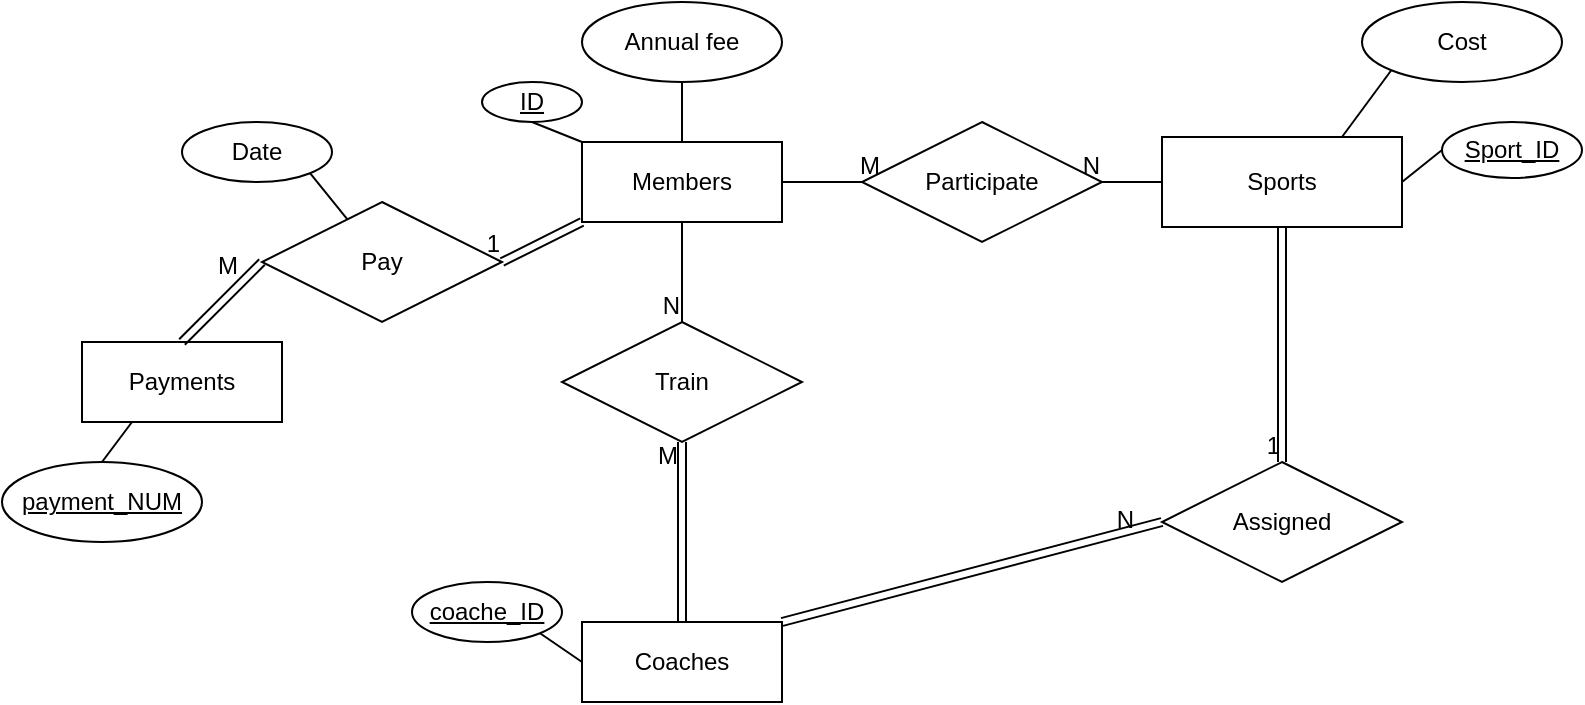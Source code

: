 <mxfile version="26.1.1">
  <diagram id="R2lEEEUBdFMjLlhIrx00" name="Page-1">
    <mxGraphModel dx="969" dy="527" grid="1" gridSize="10" guides="1" tooltips="1" connect="1" arrows="1" fold="1" page="1" pageScale="1" pageWidth="850" pageHeight="1100" math="0" shadow="0" extFonts="Permanent Marker^https://fonts.googleapis.com/css?family=Permanent+Marker">
      <root>
        <mxCell id="0" />
        <mxCell id="1" parent="0" />
        <mxCell id="nX23keiDJBeubQGcytjA-4" value="Sports" style="rounded=0;whiteSpace=wrap;html=1;" vertex="1" parent="1">
          <mxGeometry x="600" y="157.5" width="120" height="45" as="geometry" />
        </mxCell>
        <mxCell id="nX23keiDJBeubQGcytjA-8" value="Members" style="whiteSpace=wrap;html=1;align=center;" vertex="1" parent="1">
          <mxGeometry x="310" y="160" width="100" height="40" as="geometry" />
        </mxCell>
        <mxCell id="nX23keiDJBeubQGcytjA-9" value="Annual fee" style="ellipse;whiteSpace=wrap;html=1;align=center;" vertex="1" parent="1">
          <mxGeometry x="310" y="90" width="100" height="40" as="geometry" />
        </mxCell>
        <mxCell id="nX23keiDJBeubQGcytjA-11" value="" style="endArrow=none;html=1;rounded=0;exitX=0.5;exitY=1;exitDx=0;exitDy=0;entryX=0.5;entryY=0;entryDx=0;entryDy=0;" edge="1" parent="1" source="nX23keiDJBeubQGcytjA-9" target="nX23keiDJBeubQGcytjA-8">
          <mxGeometry relative="1" as="geometry">
            <mxPoint x="130" y="190" as="sourcePoint" />
            <mxPoint x="290" y="190" as="targetPoint" />
          </mxGeometry>
        </mxCell>
        <mxCell id="nX23keiDJBeubQGcytjA-13" value="Pay" style="shape=rhombus;perimeter=rhombusPerimeter;whiteSpace=wrap;html=1;align=center;" vertex="1" parent="1">
          <mxGeometry x="150" y="190" width="120" height="60" as="geometry" />
        </mxCell>
        <mxCell id="nX23keiDJBeubQGcytjA-21" value="Cost" style="ellipse;whiteSpace=wrap;html=1;align=center;" vertex="1" parent="1">
          <mxGeometry x="700" y="90" width="100" height="40" as="geometry" />
        </mxCell>
        <mxCell id="nX23keiDJBeubQGcytjA-22" value="" style="endArrow=none;html=1;rounded=0;entryX=0;entryY=1;entryDx=0;entryDy=0;exitX=0.75;exitY=0;exitDx=0;exitDy=0;" edge="1" parent="1" source="nX23keiDJBeubQGcytjA-4" target="nX23keiDJBeubQGcytjA-21">
          <mxGeometry relative="1" as="geometry">
            <mxPoint x="350" y="190" as="sourcePoint" />
            <mxPoint x="510" y="190" as="targetPoint" />
          </mxGeometry>
        </mxCell>
        <mxCell id="nX23keiDJBeubQGcytjA-23" value="Participate" style="shape=rhombus;perimeter=rhombusPerimeter;whiteSpace=wrap;html=1;align=center;" vertex="1" parent="1">
          <mxGeometry x="450" y="150" width="120" height="60" as="geometry" />
        </mxCell>
        <mxCell id="nX23keiDJBeubQGcytjA-25" value="" style="endArrow=none;html=1;rounded=0;exitX=1;exitY=0.5;exitDx=0;exitDy=0;entryX=0;entryY=0.5;entryDx=0;entryDy=0;" edge="1" parent="1" source="nX23keiDJBeubQGcytjA-8" target="nX23keiDJBeubQGcytjA-23">
          <mxGeometry relative="1" as="geometry">
            <mxPoint x="240" y="190" as="sourcePoint" />
            <mxPoint x="280" y="190" as="targetPoint" />
          </mxGeometry>
        </mxCell>
        <mxCell id="nX23keiDJBeubQGcytjA-26" value="M" style="resizable=0;html=1;whiteSpace=wrap;align=right;verticalAlign=bottom;" connectable="0" vertex="1" parent="nX23keiDJBeubQGcytjA-25">
          <mxGeometry x="1" relative="1" as="geometry">
            <mxPoint x="10" as="offset" />
          </mxGeometry>
        </mxCell>
        <mxCell id="nX23keiDJBeubQGcytjA-28" value="" style="endArrow=none;html=1;rounded=0;entryX=1;entryY=0.5;entryDx=0;entryDy=0;exitX=0;exitY=0.5;exitDx=0;exitDy=0;" edge="1" parent="1" source="nX23keiDJBeubQGcytjA-4" target="nX23keiDJBeubQGcytjA-23">
          <mxGeometry relative="1" as="geometry">
            <mxPoint x="435" y="190" as="sourcePoint" />
            <mxPoint x="400" y="190" as="targetPoint" />
          </mxGeometry>
        </mxCell>
        <mxCell id="nX23keiDJBeubQGcytjA-29" value="N" style="resizable=0;html=1;whiteSpace=wrap;align=right;verticalAlign=bottom;" connectable="0" vertex="1" parent="nX23keiDJBeubQGcytjA-28">
          <mxGeometry x="1" relative="1" as="geometry">
            <mxPoint as="offset" />
          </mxGeometry>
        </mxCell>
        <mxCell id="nX23keiDJBeubQGcytjA-30" value="Payments" style="whiteSpace=wrap;html=1;align=center;" vertex="1" parent="1">
          <mxGeometry x="60" y="260" width="100" height="40" as="geometry" />
        </mxCell>
        <mxCell id="nX23keiDJBeubQGcytjA-32" value="" style="shape=link;html=1;rounded=0;entryX=1;entryY=0.5;entryDx=0;entryDy=0;exitX=0;exitY=1;exitDx=0;exitDy=0;" edge="1" parent="1" source="nX23keiDJBeubQGcytjA-8" target="nX23keiDJBeubQGcytjA-13">
          <mxGeometry relative="1" as="geometry">
            <mxPoint x="150" y="300" as="sourcePoint" />
            <mxPoint x="310" y="300" as="targetPoint" />
          </mxGeometry>
        </mxCell>
        <mxCell id="nX23keiDJBeubQGcytjA-33" value="1" style="resizable=0;html=1;whiteSpace=wrap;align=right;verticalAlign=bottom;" connectable="0" vertex="1" parent="nX23keiDJBeubQGcytjA-32">
          <mxGeometry x="1" relative="1" as="geometry" />
        </mxCell>
        <mxCell id="nX23keiDJBeubQGcytjA-35" value="" style="shape=link;html=1;rounded=0;entryX=0;entryY=0.5;entryDx=0;entryDy=0;exitX=0.5;exitY=0;exitDx=0;exitDy=0;" edge="1" parent="1" source="nX23keiDJBeubQGcytjA-30" target="nX23keiDJBeubQGcytjA-13">
          <mxGeometry relative="1" as="geometry">
            <mxPoint x="140" y="210" as="sourcePoint" />
            <mxPoint x="100" y="220" as="targetPoint" />
          </mxGeometry>
        </mxCell>
        <mxCell id="nX23keiDJBeubQGcytjA-36" value="M" style="resizable=0;html=1;whiteSpace=wrap;align=right;verticalAlign=bottom;" connectable="0" vertex="1" parent="nX23keiDJBeubQGcytjA-35">
          <mxGeometry x="1" relative="1" as="geometry">
            <mxPoint x="-10" y="10" as="offset" />
          </mxGeometry>
        </mxCell>
        <mxCell id="nX23keiDJBeubQGcytjA-37" value="Date" style="ellipse;whiteSpace=wrap;html=1;align=center;" vertex="1" parent="1">
          <mxGeometry x="110" y="150" width="75" height="30" as="geometry" />
        </mxCell>
        <mxCell id="nX23keiDJBeubQGcytjA-41" value="" style="endArrow=none;html=1;rounded=0;exitX=1;exitY=1;exitDx=0;exitDy=0;" edge="1" parent="1" source="nX23keiDJBeubQGcytjA-37" target="nX23keiDJBeubQGcytjA-13">
          <mxGeometry relative="1" as="geometry">
            <mxPoint x="-10" y="300" as="sourcePoint" />
            <mxPoint x="150" y="300" as="targetPoint" />
          </mxGeometry>
        </mxCell>
        <mxCell id="nX23keiDJBeubQGcytjA-42" value="Coaches" style="whiteSpace=wrap;html=1;align=center;" vertex="1" parent="1">
          <mxGeometry x="310" y="400" width="100" height="40" as="geometry" />
        </mxCell>
        <mxCell id="nX23keiDJBeubQGcytjA-43" value="Train" style="shape=rhombus;perimeter=rhombusPerimeter;whiteSpace=wrap;html=1;align=center;" vertex="1" parent="1">
          <mxGeometry x="300" y="250" width="120" height="60" as="geometry" />
        </mxCell>
        <mxCell id="nX23keiDJBeubQGcytjA-44" value="" style="endArrow=none;html=1;rounded=0;exitX=0.5;exitY=1;exitDx=0;exitDy=0;entryX=0.5;entryY=0;entryDx=0;entryDy=0;" edge="1" parent="1" source="nX23keiDJBeubQGcytjA-8" target="nX23keiDJBeubQGcytjA-43">
          <mxGeometry relative="1" as="geometry">
            <mxPoint x="270" y="370" as="sourcePoint" />
            <mxPoint x="430" y="370" as="targetPoint" />
          </mxGeometry>
        </mxCell>
        <mxCell id="nX23keiDJBeubQGcytjA-45" value="N" style="resizable=0;html=1;whiteSpace=wrap;align=right;verticalAlign=bottom;" connectable="0" vertex="1" parent="nX23keiDJBeubQGcytjA-44">
          <mxGeometry x="1" relative="1" as="geometry" />
        </mxCell>
        <mxCell id="nX23keiDJBeubQGcytjA-46" value="" style="shape=link;html=1;rounded=0;exitX=0.5;exitY=0;exitDx=0;exitDy=0;entryX=0.5;entryY=1;entryDx=0;entryDy=0;" edge="1" parent="1" source="nX23keiDJBeubQGcytjA-42" target="nX23keiDJBeubQGcytjA-43">
          <mxGeometry relative="1" as="geometry">
            <mxPoint x="270" y="370" as="sourcePoint" />
            <mxPoint x="430" y="370" as="targetPoint" />
          </mxGeometry>
        </mxCell>
        <mxCell id="nX23keiDJBeubQGcytjA-47" value="M" style="resizable=0;html=1;whiteSpace=wrap;align=right;verticalAlign=bottom;" connectable="0" vertex="1" parent="nX23keiDJBeubQGcytjA-46">
          <mxGeometry x="1" relative="1" as="geometry">
            <mxPoint x="-1" y="15" as="offset" />
          </mxGeometry>
        </mxCell>
        <mxCell id="nX23keiDJBeubQGcytjA-48" value="Assigned" style="shape=rhombus;perimeter=rhombusPerimeter;whiteSpace=wrap;html=1;align=center;" vertex="1" parent="1">
          <mxGeometry x="600" y="320" width="120" height="60" as="geometry" />
        </mxCell>
        <mxCell id="nX23keiDJBeubQGcytjA-49" value="" style="shape=link;html=1;rounded=0;entryX=0.5;entryY=0;entryDx=0;entryDy=0;exitX=0.5;exitY=1;exitDx=0;exitDy=0;" edge="1" parent="1" source="nX23keiDJBeubQGcytjA-4" target="nX23keiDJBeubQGcytjA-48">
          <mxGeometry relative="1" as="geometry">
            <mxPoint x="430" y="340" as="sourcePoint" />
            <mxPoint x="590" y="340" as="targetPoint" />
          </mxGeometry>
        </mxCell>
        <mxCell id="nX23keiDJBeubQGcytjA-50" value="1" style="resizable=0;html=1;whiteSpace=wrap;align=right;verticalAlign=bottom;" connectable="0" vertex="1" parent="nX23keiDJBeubQGcytjA-49">
          <mxGeometry x="1" relative="1" as="geometry" />
        </mxCell>
        <mxCell id="nX23keiDJBeubQGcytjA-51" value="" style="shape=link;html=1;rounded=0;entryX=0;entryY=0.5;entryDx=0;entryDy=0;exitX=1;exitY=0;exitDx=0;exitDy=0;" edge="1" parent="1" source="nX23keiDJBeubQGcytjA-42" target="nX23keiDJBeubQGcytjA-48">
          <mxGeometry relative="1" as="geometry">
            <mxPoint x="430" y="340" as="sourcePoint" />
            <mxPoint x="590" y="340" as="targetPoint" />
          </mxGeometry>
        </mxCell>
        <mxCell id="nX23keiDJBeubQGcytjA-52" value="N" style="resizable=0;html=1;whiteSpace=wrap;align=right;verticalAlign=bottom;" connectable="0" vertex="1" parent="nX23keiDJBeubQGcytjA-51">
          <mxGeometry x="1" relative="1" as="geometry">
            <mxPoint x="-13" y="8" as="offset" />
          </mxGeometry>
        </mxCell>
        <mxCell id="nX23keiDJBeubQGcytjA-54" value="ID" style="ellipse;whiteSpace=wrap;html=1;align=center;fontStyle=4;" vertex="1" parent="1">
          <mxGeometry x="260" y="130" width="50" height="20" as="geometry" />
        </mxCell>
        <mxCell id="nX23keiDJBeubQGcytjA-55" value="" style="endArrow=none;html=1;rounded=0;exitX=0.5;exitY=1;exitDx=0;exitDy=0;entryX=0;entryY=0;entryDx=0;entryDy=0;" edge="1" parent="1" source="nX23keiDJBeubQGcytjA-54" target="nX23keiDJBeubQGcytjA-8">
          <mxGeometry relative="1" as="geometry">
            <mxPoint x="360" y="280" as="sourcePoint" />
            <mxPoint x="520" y="280" as="targetPoint" />
          </mxGeometry>
        </mxCell>
        <mxCell id="nX23keiDJBeubQGcytjA-56" value="Sport_ID" style="ellipse;whiteSpace=wrap;html=1;align=center;fontStyle=4;" vertex="1" parent="1">
          <mxGeometry x="740" y="150" width="70" height="28" as="geometry" />
        </mxCell>
        <mxCell id="nX23keiDJBeubQGcytjA-57" value="" style="endArrow=none;html=1;rounded=0;entryX=0;entryY=0.5;entryDx=0;entryDy=0;exitX=1;exitY=0.5;exitDx=0;exitDy=0;" edge="1" parent="1" source="nX23keiDJBeubQGcytjA-4" target="nX23keiDJBeubQGcytjA-56">
          <mxGeometry relative="1" as="geometry">
            <mxPoint x="360" y="280" as="sourcePoint" />
            <mxPoint x="520" y="280" as="targetPoint" />
          </mxGeometry>
        </mxCell>
        <mxCell id="nX23keiDJBeubQGcytjA-58" value="coache_ID" style="ellipse;whiteSpace=wrap;html=1;align=center;fontStyle=4;" vertex="1" parent="1">
          <mxGeometry x="225" y="380" width="75" height="30" as="geometry" />
        </mxCell>
        <mxCell id="nX23keiDJBeubQGcytjA-59" value="" style="endArrow=none;html=1;rounded=0;exitX=1;exitY=1;exitDx=0;exitDy=0;entryX=0;entryY=0.5;entryDx=0;entryDy=0;" edge="1" parent="1" source="nX23keiDJBeubQGcytjA-58" target="nX23keiDJBeubQGcytjA-42">
          <mxGeometry relative="1" as="geometry">
            <mxPoint x="360" y="280" as="sourcePoint" />
            <mxPoint x="520" y="280" as="targetPoint" />
          </mxGeometry>
        </mxCell>
        <mxCell id="nX23keiDJBeubQGcytjA-100" value="payment_NUM" style="ellipse;whiteSpace=wrap;html=1;align=center;fontStyle=4;" vertex="1" parent="1">
          <mxGeometry x="20" y="320" width="100" height="40" as="geometry" />
        </mxCell>
        <mxCell id="nX23keiDJBeubQGcytjA-101" value="" style="endArrow=none;html=1;rounded=0;exitX=0.25;exitY=1;exitDx=0;exitDy=0;entryX=0.5;entryY=0;entryDx=0;entryDy=0;" edge="1" parent="1" source="nX23keiDJBeubQGcytjA-30" target="nX23keiDJBeubQGcytjA-100">
          <mxGeometry relative="1" as="geometry">
            <mxPoint x="340" y="280" as="sourcePoint" />
            <mxPoint x="500" y="280" as="targetPoint" />
          </mxGeometry>
        </mxCell>
      </root>
    </mxGraphModel>
  </diagram>
</mxfile>
